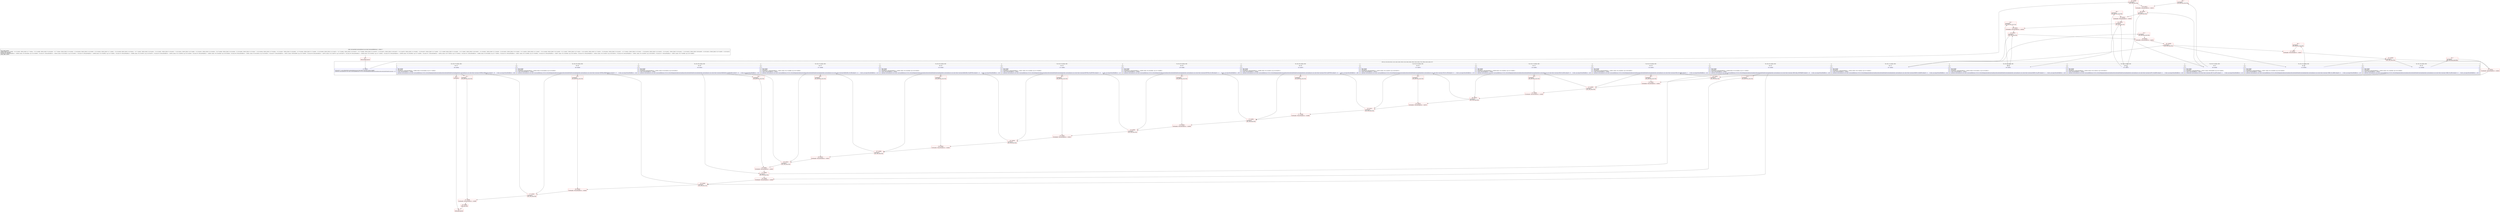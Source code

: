 digraph "CFG forandroidx.constraintlayout.core.state.ConstraintReference.1.\<clinit\>()V" {
subgraph cluster_Region_742098167 {
label = "R(19:1|(1:3)|(1:6)|(1:8)|(1:11)|(1:14)|(1:16)|(1:19)|(1:21)|(1:24)|(1:26)|(1:29)|(1:32)|(1:34)|(1:37)|(1:39)|(1:42)|(1:44)|(1:47))";
node [shape=record,color=blue];
Node_97 [shape=record,label="{97\:\ 0x0000|int[] int[] r0 = new int[androidx.constraintlayout.core.state.State.Constraint.values().length]\landroidx.constraintlayout.core.state.ConstraintReference.C01341.$SwitchMap$androidx$constraintlayout$core$state$State$Constraint = r0\l}"];
subgraph cluster_TryCatchRegion_927897738 {
label = "Try: R(1:3) catches: R(0)";
node [shape=record,color=blue];
subgraph cluster_Region_1366861747 {
label = "R(1:3)";
node [shape=record,color=blue];
Node_98 [shape=record,label="{98\:\ 0x0009|TRY_ENTER\lTRY_LEAVE\lTryCatch #7 \{NoSuchFieldError \-\> 0x0013, blocks: (B:98:0x0009), top: B:167:0x0009 \}\lCatch: NoSuchFieldError \-\> 0x0013\l|r0[androidx.constraintlayout.core.state.State.Constraint.LEFT_TO_LEFT.ordinal()] = 1     \/\/ Catch: java.lang.NoSuchFieldError \-\> L13\l}"];
}
subgraph cluster_Region_344225885 {
label = "R(0) | ExcHandler: NoSuchFieldError \-\> 0x0013\l";
node [shape=record,color=blue];
}
}
subgraph cluster_TryCatchRegion_1937400071 {
label = "Try: R(1:6) catches: R(0)";
node [shape=record,color=blue];
subgraph cluster_Region_479144214 {
label = "R(1:6)";
node [shape=record,color=blue];
Node_101 [shape=record,label="{101\:\ 0x0014|TRY_ENTER\lTRY_LEAVE\lTryCatch #15 \{NoSuchFieldError \-\> 0x0020, blocks: (B:101:0x0014), top: B:183:0x0014 \}\lCatch: NoSuchFieldError \-\> 0x0020\l|androidx.constraintlayout.core.state.ConstraintReference.C01341.$SwitchMap$androidx$constraintlayout$core$state$State$Constraint[androidx.constraintlayout.core.state.State.Constraint.LEFT_TO_RIGHT.ordinal()] = 2     \/\/ Catch: java.lang.NoSuchFieldError \-\> L20\l}"];
}
subgraph cluster_Region_1598453957 {
label = "R(0) | ExcHandler: NoSuchFieldError \-\> 0x0020\l";
node [shape=record,color=blue];
}
}
subgraph cluster_TryCatchRegion_1756870112 {
label = "Try: R(1:8) catches: R(0)";
node [shape=record,color=blue];
subgraph cluster_Region_1214616488 {
label = "R(1:8)";
node [shape=record,color=blue];
Node_104 [shape=record,label="{104\:\ 0x0021|TRY_ENTER\lTRY_LEAVE\lTryCatch #1 \{NoSuchFieldError \-\> 0x002d, blocks: (B:104:0x0021), top: B:155:0x0021 \}\lCatch: NoSuchFieldError \-\> 0x002d\l|androidx.constraintlayout.core.state.ConstraintReference.C01341.$SwitchMap$androidx$constraintlayout$core$state$State$Constraint[androidx.constraintlayout.core.state.State.Constraint.RIGHT_TO_LEFT.ordinal()] = 3     \/\/ Catch: java.lang.NoSuchFieldError \-\> L2d\l}"];
}
subgraph cluster_Region_759682091 {
label = "R(0) | ExcHandler: NoSuchFieldError \-\> 0x002d\l";
node [shape=record,color=blue];
}
}
subgraph cluster_TryCatchRegion_1093337366 {
label = "Try: R(1:11) catches: R(0)";
node [shape=record,color=blue];
subgraph cluster_Region_350663782 {
label = "R(1:11)";
node [shape=record,color=blue];
Node_107 [shape=record,label="{107\:\ 0x002e|TRY_ENTER\lTRY_LEAVE\lTryCatch #11 \{NoSuchFieldError \-\> 0x003a, blocks: (B:107:0x002e), top: B:175:0x002e \}\lCatch: NoSuchFieldError \-\> 0x003a\l|androidx.constraintlayout.core.state.ConstraintReference.C01341.$SwitchMap$androidx$constraintlayout$core$state$State$Constraint[androidx.constraintlayout.core.state.State.Constraint.RIGHT_TO_RIGHT.ordinal()] = 4     \/\/ Catch: java.lang.NoSuchFieldError \-\> L3a\l}"];
}
subgraph cluster_Region_1895472513 {
label = "R(0) | ExcHandler: NoSuchFieldError \-\> 0x003a\l";
node [shape=record,color=blue];
}
}
subgraph cluster_TryCatchRegion_1661987129 {
label = "Try: R(1:14) catches: R(0)";
node [shape=record,color=blue];
subgraph cluster_Region_2058708991 {
label = "R(1:14)";
node [shape=record,color=blue];
Node_110 [shape=record,label="{110\:\ 0x003b|TRY_ENTER\lTRY_LEAVE\lTryCatch #14 \{NoSuchFieldError \-\> 0x0047, blocks: (B:110:0x003b), top: B:181:0x003b \}\lCatch: NoSuchFieldError \-\> 0x0047\l|androidx.constraintlayout.core.state.ConstraintReference.C01341.$SwitchMap$androidx$constraintlayout$core$state$State$Constraint[androidx.constraintlayout.core.state.State.Constraint.START_TO_START.ordinal()] = 5     \/\/ Catch: java.lang.NoSuchFieldError \-\> L47\l}"];
}
subgraph cluster_Region_1540467019 {
label = "R(0) | ExcHandler: NoSuchFieldError \-\> 0x0047\l";
node [shape=record,color=blue];
}
}
subgraph cluster_TryCatchRegion_2145591589 {
label = "Try: R(1:16) catches: R(0)";
node [shape=record,color=blue];
subgraph cluster_Region_1664698817 {
label = "R(1:16)";
node [shape=record,color=blue];
Node_113 [shape=record,label="{113\:\ 0x0048|TRY_ENTER\lTRY_LEAVE\lTryCatch #4 \{NoSuchFieldError \-\> 0x0054, blocks: (B:113:0x0048), top: B:161:0x0048 \}\lCatch: NoSuchFieldError \-\> 0x0054\l|androidx.constraintlayout.core.state.ConstraintReference.C01341.$SwitchMap$androidx$constraintlayout$core$state$State$Constraint[androidx.constraintlayout.core.state.State.Constraint.START_TO_END.ordinal()] = 6     \/\/ Catch: java.lang.NoSuchFieldError \-\> L54\l}"];
}
subgraph cluster_Region_845299910 {
label = "R(0) | ExcHandler: NoSuchFieldError \-\> 0x0054\l";
node [shape=record,color=blue];
}
}
subgraph cluster_TryCatchRegion_1680813104 {
label = "Try: R(1:19) catches: R(0)";
node [shape=record,color=blue];
subgraph cluster_Region_44290969 {
label = "R(1:19)";
node [shape=record,color=blue];
Node_116 [shape=record,label="{116\:\ 0x0055|TRY_ENTER\lTRY_LEAVE\lTryCatch #16 \{NoSuchFieldError \-\> 0x0061, blocks: (B:116:0x0055), top: B:185:0x0055 \}\lCatch: NoSuchFieldError \-\> 0x0061\l|androidx.constraintlayout.core.state.ConstraintReference.C01341.$SwitchMap$androidx$constraintlayout$core$state$State$Constraint[androidx.constraintlayout.core.state.State.Constraint.END_TO_START.ordinal()] = 7     \/\/ Catch: java.lang.NoSuchFieldError \-\> L61\l}"];
}
subgraph cluster_Region_738063693 {
label = "R(0) | ExcHandler: NoSuchFieldError \-\> 0x0061\l";
node [shape=record,color=blue];
}
}
subgraph cluster_TryCatchRegion_196736132 {
label = "Try: R(1:21) catches: R(0)";
node [shape=record,color=blue];
subgraph cluster_Region_376047471 {
label = "R(1:21)";
node [shape=record,color=blue];
Node_119 [shape=record,label="{119\:\ 0x0062|TRY_ENTER\lTRY_LEAVE\lTryCatch #2 \{NoSuchFieldError \-\> 0x006f, blocks: (B:119:0x0062), top: B:157:0x0062 \}\lCatch: NoSuchFieldError \-\> 0x006f\l|androidx.constraintlayout.core.state.ConstraintReference.C01341.$SwitchMap$androidx$constraintlayout$core$state$State$Constraint[androidx.constraintlayout.core.state.State.Constraint.END_TO_END.ordinal()] = 8     \/\/ Catch: java.lang.NoSuchFieldError \-\> L6f\l}"];
}
subgraph cluster_Region_180953376 {
label = "R(0) | ExcHandler: NoSuchFieldError \-\> 0x006f\l";
node [shape=record,color=blue];
}
}
subgraph cluster_TryCatchRegion_1322973865 {
label = "Try: R(1:24) catches: R(0)";
node [shape=record,color=blue];
subgraph cluster_Region_176368162 {
label = "R(1:24)";
node [shape=record,color=blue];
Node_122 [shape=record,label="{122\:\ 0x0070|TRY_ENTER\lTRY_LEAVE\lTryCatch #8 \{NoSuchFieldError \-\> 0x007d, blocks: (B:122:0x0070), top: B:169:0x0070 \}\lCatch: NoSuchFieldError \-\> 0x007d\l|androidx.constraintlayout.core.state.ConstraintReference.C01341.$SwitchMap$androidx$constraintlayout$core$state$State$Constraint[androidx.constraintlayout.core.state.State.Constraint.TOP_TO_TOP.ordinal()] = 9     \/\/ Catch: java.lang.NoSuchFieldError \-\> L7d\l}"];
}
subgraph cluster_Region_1284773218 {
label = "R(0) | ExcHandler: NoSuchFieldError \-\> 0x007d\l";
node [shape=record,color=blue];
}
}
subgraph cluster_TryCatchRegion_261615089 {
label = "Try: R(1:26) catches: R(0)";
node [shape=record,color=blue];
subgraph cluster_Region_377573656 {
label = "R(1:26)";
node [shape=record,color=blue];
Node_125 [shape=record,label="{125\:\ 0x007e|TRY_ENTER\lTRY_LEAVE\lTryCatch #3 \{NoSuchFieldError \-\> 0x008b, blocks: (B:125:0x007e), top: B:159:0x007e \}\lCatch: NoSuchFieldError \-\> 0x008b\l|androidx.constraintlayout.core.state.ConstraintReference.C01341.$SwitchMap$androidx$constraintlayout$core$state$State$Constraint[androidx.constraintlayout.core.state.State.Constraint.TOP_TO_BOTTOM.ordinal()] = 10     \/\/ Catch: java.lang.NoSuchFieldError \-\> L8b\l}"];
}
subgraph cluster_Region_96517072 {
label = "R(0) | ExcHandler: NoSuchFieldError \-\> 0x008b\l";
node [shape=record,color=blue];
}
}
subgraph cluster_TryCatchRegion_1771278607 {
label = "Try: R(1:29) catches: R(0)";
node [shape=record,color=blue];
subgraph cluster_Region_1507529129 {
label = "R(1:29)";
node [shape=record,color=blue];
Node_128 [shape=record,label="{128\:\ 0x008c|TRY_ENTER\lTRY_LEAVE\lTryCatch #10 \{NoSuchFieldError \-\> 0x0099, blocks: (B:128:0x008c), top: B:173:0x008c \}\lCatch: NoSuchFieldError \-\> 0x0099\l|androidx.constraintlayout.core.state.ConstraintReference.C01341.$SwitchMap$androidx$constraintlayout$core$state$State$Constraint[androidx.constraintlayout.core.state.State.Constraint.BOTTOM_TO_TOP.ordinal()] = 11     \/\/ Catch: java.lang.NoSuchFieldError \-\> L99\l}"];
}
subgraph cluster_Region_1171161627 {
label = "R(0) | ExcHandler: NoSuchFieldError \-\> 0x0099\l";
node [shape=record,color=blue];
}
}
subgraph cluster_TryCatchRegion_1162915657 {
label = "Try: R(1:32) catches: R(0)";
node [shape=record,color=blue];
subgraph cluster_Region_809387269 {
label = "R(1:32)";
node [shape=record,color=blue];
Node_131 [shape=record,label="{131\:\ 0x009a|TRY_ENTER\lTRY_LEAVE\lTryCatch #13 \{NoSuchFieldError \-\> 0x00a7, blocks: (B:131:0x009a), top: B:179:0x009a \}\lCatch: NoSuchFieldError \-\> 0x00a7\l|androidx.constraintlayout.core.state.ConstraintReference.C01341.$SwitchMap$androidx$constraintlayout$core$state$State$Constraint[androidx.constraintlayout.core.state.State.Constraint.BOTTOM_TO_BOTTOM.ordinal()] = 12     \/\/ Catch: java.lang.NoSuchFieldError \-\> La7\l}"];
}
subgraph cluster_Region_837377266 {
label = "R(0) | ExcHandler: NoSuchFieldError \-\> 0x00a7\l";
node [shape=record,color=blue];
}
}
subgraph cluster_TryCatchRegion_450190 {
label = "Try: R(1:34) catches: R(0)";
node [shape=record,color=blue];
subgraph cluster_Region_1080824608 {
label = "R(1:34)";
node [shape=record,color=blue];
Node_134 [shape=record,label="{134\:\ 0x00a8|TRY_ENTER\lTRY_LEAVE\lTryCatch #5 \{NoSuchFieldError \-\> 0x00b5, blocks: (B:134:0x00a8), top: B:163:0x00a8 \}\lCatch: NoSuchFieldError \-\> 0x00b5\l|androidx.constraintlayout.core.state.ConstraintReference.C01341.$SwitchMap$androidx$constraintlayout$core$state$State$Constraint[androidx.constraintlayout.core.state.State.Constraint.BASELINE_TO_BOTTOM.ordinal()] = 13     \/\/ Catch: java.lang.NoSuchFieldError \-\> Lb5\l}"];
}
subgraph cluster_Region_37249093 {
label = "R(0) | ExcHandler: NoSuchFieldError \-\> 0x00b5\l";
node [shape=record,color=blue];
}
}
subgraph cluster_TryCatchRegion_2035130940 {
label = "Try: R(1:37) catches: R(0)";
node [shape=record,color=blue];
subgraph cluster_Region_1334440245 {
label = "R(1:37)";
node [shape=record,color=blue];
Node_137 [shape=record,label="{137\:\ 0x00b6|TRY_ENTER\lTRY_LEAVE\lTryCatch #17 \{NoSuchFieldError \-\> 0x00c3, blocks: (B:137:0x00b6), top: B:187:0x00b6 \}\lCatch: NoSuchFieldError \-\> 0x00c3\l|androidx.constraintlayout.core.state.ConstraintReference.C01341.$SwitchMap$androidx$constraintlayout$core$state$State$Constraint[androidx.constraintlayout.core.state.State.Constraint.BASELINE_TO_TOP.ordinal()] = 14     \/\/ Catch: java.lang.NoSuchFieldError \-\> Lc3\l}"];
}
subgraph cluster_Region_1868308215 {
label = "R(0) | ExcHandler: NoSuchFieldError \-\> 0x00c3\l";
node [shape=record,color=blue];
}
}
subgraph cluster_TryCatchRegion_782721297 {
label = "Try: R(1:39) catches: R(0)";
node [shape=record,color=blue];
subgraph cluster_Region_988768955 {
label = "R(1:39)";
node [shape=record,color=blue];
Node_140 [shape=record,label="{140\:\ 0x00c4|TRY_ENTER\lTRY_LEAVE\lTryCatch #6 \{NoSuchFieldError \-\> 0x00d1, blocks: (B:140:0x00c4), top: B:165:0x00c4 \}\lCatch: NoSuchFieldError \-\> 0x00d1\l|androidx.constraintlayout.core.state.ConstraintReference.C01341.$SwitchMap$androidx$constraintlayout$core$state$State$Constraint[androidx.constraintlayout.core.state.State.Constraint.BASELINE_TO_BASELINE.ordinal()] = 15     \/\/ Catch: java.lang.NoSuchFieldError \-\> Ld1\l}"];
}
subgraph cluster_Region_988750986 {
label = "R(0) | ExcHandler: NoSuchFieldError \-\> 0x00d1\l";
node [shape=record,color=blue];
}
}
subgraph cluster_TryCatchRegion_902512262 {
label = "Try: R(1:42) catches: R(0)";
node [shape=record,color=blue];
subgraph cluster_Region_552697543 {
label = "R(1:42)";
node [shape=record,color=blue];
Node_143 [shape=record,label="{143\:\ 0x00d2|TRY_ENTER\lTRY_LEAVE\lTryCatch #9 \{NoSuchFieldError \-\> 0x00df, blocks: (B:143:0x00d2), top: B:171:0x00d2 \}\lCatch: NoSuchFieldError \-\> 0x00df\l|androidx.constraintlayout.core.state.ConstraintReference.C01341.$SwitchMap$androidx$constraintlayout$core$state$State$Constraint[androidx.constraintlayout.core.state.State.Constraint.CIRCULAR_CONSTRAINT.ordinal()] = 16     \/\/ Catch: java.lang.NoSuchFieldError \-\> Ldf\l}"];
}
subgraph cluster_Region_1636459216 {
label = "R(0) | ExcHandler: NoSuchFieldError \-\> 0x00df\l";
node [shape=record,color=blue];
}
}
subgraph cluster_TryCatchRegion_578998559 {
label = "Try: R(1:44) catches: R(0)";
node [shape=record,color=blue];
subgraph cluster_Region_1322382535 {
label = "R(1:44)";
node [shape=record,color=blue];
Node_146 [shape=record,label="{146\:\ 0x00e0|TRY_ENTER\lTRY_LEAVE\lTryCatch #0 \{NoSuchFieldError \-\> 0x00ed, blocks: (B:146:0x00e0), top: B:153:0x00e0 \}\lCatch: NoSuchFieldError \-\> 0x00ed\l|androidx.constraintlayout.core.state.ConstraintReference.C01341.$SwitchMap$androidx$constraintlayout$core$state$State$Constraint[androidx.constraintlayout.core.state.State.Constraint.CENTER_HORIZONTALLY.ordinal()] = 17     \/\/ Catch: java.lang.NoSuchFieldError \-\> Led\l}"];
}
subgraph cluster_Region_1711123612 {
label = "R(0) | ExcHandler: NoSuchFieldError \-\> 0x00ed\l";
node [shape=record,color=blue];
}
}
subgraph cluster_TryCatchRegion_1465110033 {
label = "Try: R(1:47) catches: R(0)";
node [shape=record,color=blue];
subgraph cluster_Region_1676539853 {
label = "R(1:47)";
node [shape=record,color=blue];
Node_149 [shape=record,label="{149\:\ 0x00ee|TRY_ENTER\lTRY_LEAVE\lTryCatch #12 \{NoSuchFieldError \-\> 0x00fb, blocks: (B:149:0x00ee), top: B:177:0x00ee \}\lCatch: NoSuchFieldError \-\> 0x00fb\l|androidx.constraintlayout.core.state.ConstraintReference.C01341.$SwitchMap$androidx$constraintlayout$core$state$State$Constraint[androidx.constraintlayout.core.state.State.Constraint.CENTER_VERTICALLY.ordinal()] = 18     \/\/ Catch: java.lang.NoSuchFieldError \-\> Lfb\l}"];
}
subgraph cluster_Region_584794299 {
label = "R(0) | ExcHandler: NoSuchFieldError \-\> 0x00fb\l";
node [shape=record,color=blue];
}
}
}
subgraph cluster_Region_344225885 {
label = "R(0) | ExcHandler: NoSuchFieldError \-\> 0x0013\l";
node [shape=record,color=blue];
}
subgraph cluster_Region_1598453957 {
label = "R(0) | ExcHandler: NoSuchFieldError \-\> 0x0020\l";
node [shape=record,color=blue];
}
subgraph cluster_Region_759682091 {
label = "R(0) | ExcHandler: NoSuchFieldError \-\> 0x002d\l";
node [shape=record,color=blue];
}
subgraph cluster_Region_1895472513 {
label = "R(0) | ExcHandler: NoSuchFieldError \-\> 0x003a\l";
node [shape=record,color=blue];
}
subgraph cluster_Region_1540467019 {
label = "R(0) | ExcHandler: NoSuchFieldError \-\> 0x0047\l";
node [shape=record,color=blue];
}
subgraph cluster_Region_845299910 {
label = "R(0) | ExcHandler: NoSuchFieldError \-\> 0x0054\l";
node [shape=record,color=blue];
}
subgraph cluster_Region_738063693 {
label = "R(0) | ExcHandler: NoSuchFieldError \-\> 0x0061\l";
node [shape=record,color=blue];
}
subgraph cluster_Region_180953376 {
label = "R(0) | ExcHandler: NoSuchFieldError \-\> 0x006f\l";
node [shape=record,color=blue];
}
subgraph cluster_Region_1284773218 {
label = "R(0) | ExcHandler: NoSuchFieldError \-\> 0x007d\l";
node [shape=record,color=blue];
}
subgraph cluster_Region_96517072 {
label = "R(0) | ExcHandler: NoSuchFieldError \-\> 0x008b\l";
node [shape=record,color=blue];
}
subgraph cluster_Region_1171161627 {
label = "R(0) | ExcHandler: NoSuchFieldError \-\> 0x0099\l";
node [shape=record,color=blue];
}
subgraph cluster_Region_837377266 {
label = "R(0) | ExcHandler: NoSuchFieldError \-\> 0x00a7\l";
node [shape=record,color=blue];
}
subgraph cluster_Region_37249093 {
label = "R(0) | ExcHandler: NoSuchFieldError \-\> 0x00b5\l";
node [shape=record,color=blue];
}
subgraph cluster_Region_1868308215 {
label = "R(0) | ExcHandler: NoSuchFieldError \-\> 0x00c3\l";
node [shape=record,color=blue];
}
subgraph cluster_Region_988750986 {
label = "R(0) | ExcHandler: NoSuchFieldError \-\> 0x00d1\l";
node [shape=record,color=blue];
}
subgraph cluster_Region_1636459216 {
label = "R(0) | ExcHandler: NoSuchFieldError \-\> 0x00df\l";
node [shape=record,color=blue];
}
subgraph cluster_Region_1711123612 {
label = "R(0) | ExcHandler: NoSuchFieldError \-\> 0x00ed\l";
node [shape=record,color=blue];
}
subgraph cluster_Region_584794299 {
label = "R(0) | ExcHandler: NoSuchFieldError \-\> 0x00fb\l";
node [shape=record,color=blue];
}
Node_95 [shape=record,color=red,label="{95\:\ ?|MTH_ENTER_BLOCK\l}"];
Node_167 [shape=record,color=red,label="{167\:\ 0x0009|SYNTHETIC\lEXC_TOP_SPLITTER\l}"];
Node_168 [shape=record,color=red,label="{168\:\ ?|SYNTHETIC\lEXC_BOTTOM_SPLITTER\l}"];
Node_183 [shape=record,color=red,label="{183\:\ 0x0014|SYNTHETIC\lEXC_TOP_SPLITTER\l}"];
Node_155 [shape=record,color=red,label="{155\:\ 0x0021|SYNTHETIC\lEXC_TOP_SPLITTER\l}"];
Node_156 [shape=record,color=red,label="{156\:\ ?|SYNTHETIC\lEXC_BOTTOM_SPLITTER\l}"];
Node_175 [shape=record,color=red,label="{175\:\ 0x002e|SYNTHETIC\lEXC_TOP_SPLITTER\l}"];
Node_176 [shape=record,color=red,label="{176\:\ ?|SYNTHETIC\lEXC_BOTTOM_SPLITTER\l}"];
Node_181 [shape=record,color=red,label="{181\:\ 0x003b|SYNTHETIC\lEXC_TOP_SPLITTER\l}"];
Node_161 [shape=record,color=red,label="{161\:\ 0x0048|SYNTHETIC\lEXC_TOP_SPLITTER\l}"];
Node_162 [shape=record,color=red,label="{162\:\ ?|SYNTHETIC\lEXC_BOTTOM_SPLITTER\l}"];
Node_185 [shape=record,color=red,label="{185\:\ 0x0055|SYNTHETIC\lEXC_TOP_SPLITTER\l}"];
Node_157 [shape=record,color=red,label="{157\:\ 0x0062|SYNTHETIC\lEXC_TOP_SPLITTER\l}"];
Node_158 [shape=record,color=red,label="{158\:\ ?|SYNTHETIC\lEXC_BOTTOM_SPLITTER\l}"];
Node_169 [shape=record,color=red,label="{169\:\ 0x0070|SYNTHETIC\lEXC_TOP_SPLITTER\l}"];
Node_159 [shape=record,color=red,label="{159\:\ 0x007e|SYNTHETIC\lEXC_TOP_SPLITTER\l}"];
Node_160 [shape=record,color=red,label="{160\:\ ?|SYNTHETIC\lEXC_BOTTOM_SPLITTER\l}"];
Node_173 [shape=record,color=red,label="{173\:\ 0x008c|SYNTHETIC\lEXC_TOP_SPLITTER\l}"];
Node_174 [shape=record,color=red,label="{174\:\ ?|SYNTHETIC\lEXC_BOTTOM_SPLITTER\l}"];
Node_179 [shape=record,color=red,label="{179\:\ 0x009a|SYNTHETIC\lEXC_TOP_SPLITTER\l}"];
Node_163 [shape=record,color=red,label="{163\:\ 0x00a8|SYNTHETIC\lEXC_TOP_SPLITTER\l}"];
Node_164 [shape=record,color=red,label="{164\:\ ?|SYNTHETIC\lEXC_BOTTOM_SPLITTER\l}"];
Node_187 [shape=record,color=red,label="{187\:\ 0x00b6|SYNTHETIC\lEXC_TOP_SPLITTER\l}"];
Node_165 [shape=record,color=red,label="{165\:\ 0x00c4|SYNTHETIC\lEXC_TOP_SPLITTER\l}"];
Node_166 [shape=record,color=red,label="{166\:\ ?|SYNTHETIC\lEXC_BOTTOM_SPLITTER\l}"];
Node_171 [shape=record,color=red,label="{171\:\ 0x00d2|SYNTHETIC\lEXC_TOP_SPLITTER\l}"];
Node_153 [shape=record,color=red,label="{153\:\ 0x00e0|SYNTHETIC\lEXC_TOP_SPLITTER\l}"];
Node_154 [shape=record,color=red,label="{154\:\ ?|SYNTHETIC\lEXC_BOTTOM_SPLITTER\l}"];
Node_177 [shape=record,color=red,label="{177\:\ 0x00ee|SYNTHETIC\lEXC_TOP_SPLITTER\l}"];
Node_178 [shape=record,color=red,label="{178\:\ ?|SYNTHETIC\lEXC_BOTTOM_SPLITTER\l}"];
Node_189 [shape=record,color=red,label="{189\:\ ?|SYNTHETIC\l}"];
Node_96 [shape=record,color=red,label="{96\:\ ?|MTH_EXIT_BLOCK\l}"];
Node_151 [shape=record,color=red,label="{151\:\ 0x00fb|ExcHandler: NoSuchFieldError \-\> 0x00fb\l}"];
Node_152 [shape=record,color=red,label="{152\:\ 0x00fc|ORIG_RETURN\l}"];
Node_148 [shape=record,color=red,label="{148\:\ 0x00ed|ExcHandler: NoSuchFieldError \-\> 0x00ed\l}"];
Node_172 [shape=record,color=red,label="{172\:\ ?|SYNTHETIC\lEXC_BOTTOM_SPLITTER\l}"];
Node_145 [shape=record,color=red,label="{145\:\ 0x00df|ExcHandler: NoSuchFieldError \-\> 0x00df\l}"];
Node_142 [shape=record,color=red,label="{142\:\ 0x00d1|ExcHandler: NoSuchFieldError \-\> 0x00d1\l}"];
Node_188 [shape=record,color=red,label="{188\:\ ?|SYNTHETIC\lEXC_BOTTOM_SPLITTER\l}"];
Node_139 [shape=record,color=red,label="{139\:\ 0x00c3|ExcHandler: NoSuchFieldError \-\> 0x00c3\l}"];
Node_136 [shape=record,color=red,label="{136\:\ 0x00b5|ExcHandler: NoSuchFieldError \-\> 0x00b5\l}"];
Node_180 [shape=record,color=red,label="{180\:\ ?|SYNTHETIC\lEXC_BOTTOM_SPLITTER\l}"];
Node_133 [shape=record,color=red,label="{133\:\ 0x00a7|ExcHandler: NoSuchFieldError \-\> 0x00a7\l}"];
Node_130 [shape=record,color=red,label="{130\:\ 0x0099|ExcHandler: NoSuchFieldError \-\> 0x0099\l}"];
Node_127 [shape=record,color=red,label="{127\:\ 0x008b|ExcHandler: NoSuchFieldError \-\> 0x008b\l}"];
Node_170 [shape=record,color=red,label="{170\:\ ?|SYNTHETIC\lEXC_BOTTOM_SPLITTER\l}"];
Node_124 [shape=record,color=red,label="{124\:\ 0x007d|ExcHandler: NoSuchFieldError \-\> 0x007d\l}"];
Node_121 [shape=record,color=red,label="{121\:\ 0x006f|ExcHandler: NoSuchFieldError \-\> 0x006f\l}"];
Node_186 [shape=record,color=red,label="{186\:\ ?|SYNTHETIC\lEXC_BOTTOM_SPLITTER\l}"];
Node_118 [shape=record,color=red,label="{118\:\ 0x0061|ExcHandler: NoSuchFieldError \-\> 0x0061\l}"];
Node_115 [shape=record,color=red,label="{115\:\ 0x0054|ExcHandler: NoSuchFieldError \-\> 0x0054\l}"];
Node_182 [shape=record,color=red,label="{182\:\ ?|SYNTHETIC\lEXC_BOTTOM_SPLITTER\l}"];
Node_112 [shape=record,color=red,label="{112\:\ 0x0047|ExcHandler: NoSuchFieldError \-\> 0x0047\l}"];
Node_109 [shape=record,color=red,label="{109\:\ 0x003a|ExcHandler: NoSuchFieldError \-\> 0x003a\l}"];
Node_106 [shape=record,color=red,label="{106\:\ 0x002d|ExcHandler: NoSuchFieldError \-\> 0x002d\l}"];
Node_184 [shape=record,color=red,label="{184\:\ ?|SYNTHETIC\lEXC_BOTTOM_SPLITTER\l}"];
Node_103 [shape=record,color=red,label="{103\:\ 0x0020|ExcHandler: NoSuchFieldError \-\> 0x0020\l}"];
Node_100 [shape=record,color=red,label="{100\:\ 0x0013|ExcHandler: NoSuchFieldError \-\> 0x0013\l}"];
MethodNode[shape=record,label="{static void androidx.constraintlayout.core.state.ConstraintReference.1.\<clinit\>()  | USE_LINES_HINTS\lCROSS_EDGE: B:151:0x00fb \-\> B:152:0x00fc, CROSS_EDGE: B:177:0x00ee \-\> B:151:0x00fb, CROSS_EDGE: B:146:0x00e0 \-\> B:177:0x00ee, CROSS_EDGE: B:153:0x00e0 \-\> B:148:0x00ed, CROSS_EDGE: B:145:0x00df \-\> B:153:0x00e0, CROSS_EDGE: B:171:0x00d2 \-\> B:145:0x00df, CROSS_EDGE: B:140:0x00c4 \-\> B:171:0x00d2, CROSS_EDGE: B:165:0x00c4 \-\> B:142:0x00d1, CROSS_EDGE: B:139:0x00c3 \-\> B:165:0x00c4, CROSS_EDGE: B:187:0x00b6 \-\> B:139:0x00c3, CROSS_EDGE: B:134:0x00a8 \-\> B:187:0x00b6, CROSS_EDGE: B:163:0x00a8 \-\> B:136:0x00b5, CROSS_EDGE: B:133:0x00a7 \-\> B:163:0x00a8, CROSS_EDGE: B:179:0x009a \-\> B:133:0x00a7, CROSS_EDGE: B:128:0x008c \-\> B:179:0x009a, CROSS_EDGE: B:173:0x008c \-\> B:130:0x0099, CROSS_EDGE: B:125:0x007e \-\> B:173:0x008c, CROSS_EDGE: B:159:0x007e \-\> B:127:0x008b, CROSS_EDGE: B:124:0x007d \-\> B:159:0x007e, CROSS_EDGE: B:169:0x0070 \-\> B:124:0x007d, CROSS_EDGE: B:119:0x0062 \-\> B:169:0x0070, CROSS_EDGE: B:157:0x0062 \-\> B:121:0x006f, CROSS_EDGE: B:118:0x0061 \-\> B:157:0x0062, CROSS_EDGE: B:185:0x0055 \-\> B:118:0x0061, CROSS_EDGE: B:113:0x0048 \-\> B:185:0x0055, CROSS_EDGE: B:161:0x0048 \-\> B:115:0x0054, CROSS_EDGE: B:112:0x0047 \-\> B:161:0x0048, CROSS_EDGE: B:181:0x003b \-\> B:112:0x0047, CROSS_EDGE: B:107:0x002e \-\> B:181:0x003b, CROSS_EDGE: B:175:0x002e \-\> B:109:0x003a, CROSS_EDGE: B:104:0x0021 \-\> B:175:0x002e, CROSS_EDGE: B:155:0x0021 \-\> B:106:0x002d, CROSS_EDGE: B:103:0x0020 \-\> B:155:0x0021, CROSS_EDGE: B:183:0x0014 \-\> B:103:0x0020, CROSS_EDGE: B:98:0x0009 \-\> B:183:0x0014, CROSS_EDGE: B:167:0x0009 \-\> B:100:0x0013\lINLINE_NOT_NEEDED\lTryCatch #0 \{NoSuchFieldError \-\> 0x00ed, blocks: (B:146:0x00e0), top: B:153:0x00e0 \}, TryCatch #1 \{NoSuchFieldError \-\> 0x002d, blocks: (B:104:0x0021), top: B:155:0x0021 \}, TryCatch #2 \{NoSuchFieldError \-\> 0x006f, blocks: (B:119:0x0062), top: B:157:0x0062 \}, TryCatch #3 \{NoSuchFieldError \-\> 0x008b, blocks: (B:125:0x007e), top: B:159:0x007e \}, TryCatch #4 \{NoSuchFieldError \-\> 0x0054, blocks: (B:113:0x0048), top: B:161:0x0048 \}, TryCatch #5 \{NoSuchFieldError \-\> 0x00b5, blocks: (B:134:0x00a8), top: B:163:0x00a8 \}, TryCatch #6 \{NoSuchFieldError \-\> 0x00d1, blocks: (B:140:0x00c4), top: B:165:0x00c4 \}, TryCatch #7 \{NoSuchFieldError \-\> 0x0013, blocks: (B:98:0x0009), top: B:167:0x0009 \}, TryCatch #8 \{NoSuchFieldError \-\> 0x007d, blocks: (B:122:0x0070), top: B:169:0x0070 \}, TryCatch #9 \{NoSuchFieldError \-\> 0x00df, blocks: (B:143:0x00d2), top: B:171:0x00d2 \}, TryCatch #10 \{NoSuchFieldError \-\> 0x0099, blocks: (B:128:0x008c), top: B:173:0x008c \}, TryCatch #11 \{NoSuchFieldError \-\> 0x003a, blocks: (B:107:0x002e), top: B:175:0x002e \}, TryCatch #12 \{NoSuchFieldError \-\> 0x00fb, blocks: (B:149:0x00ee), top: B:177:0x00ee \}, TryCatch #13 \{NoSuchFieldError \-\> 0x00a7, blocks: (B:131:0x009a), top: B:179:0x009a \}, TryCatch #14 \{NoSuchFieldError \-\> 0x0047, blocks: (B:110:0x003b), top: B:181:0x003b \}, TryCatch #15 \{NoSuchFieldError \-\> 0x0020, blocks: (B:101:0x0014), top: B:183:0x0014 \}, TryCatch #16 \{NoSuchFieldError \-\> 0x0061, blocks: (B:116:0x0055), top: B:185:0x0055 \}, TryCatch #17 \{NoSuchFieldError \-\> 0x00c3, blocks: (B:137:0x00b6), top: B:187:0x00b6 \}\lTYPE_VARS: EMPTY\l}"];
MethodNode -> Node_95;Node_97 -> Node_167;
Node_98 -> Node_168;
Node_98 -> Node_183;
Node_101 -> Node_155;
Node_101 -> Node_184;
Node_104 -> Node_156;
Node_104 -> Node_175;
Node_107 -> Node_176;
Node_107 -> Node_181;
Node_110 -> Node_161;
Node_110 -> Node_182;
Node_113 -> Node_162;
Node_113 -> Node_185;
Node_116 -> Node_157;
Node_116 -> Node_186;
Node_119 -> Node_158;
Node_119 -> Node_169;
Node_122 -> Node_159;
Node_122 -> Node_170;
Node_125 -> Node_160;
Node_125 -> Node_173;
Node_128 -> Node_174;
Node_128 -> Node_179;
Node_131 -> Node_163;
Node_131 -> Node_180;
Node_134 -> Node_164;
Node_134 -> Node_187;
Node_137 -> Node_165;
Node_137 -> Node_188;
Node_140 -> Node_166;
Node_140 -> Node_171;
Node_143 -> Node_153;
Node_143 -> Node_172;
Node_146 -> Node_154;
Node_146 -> Node_177;
Node_149 -> Node_178;
Node_149 -> Node_189;
Node_95 -> Node_97;
Node_167 -> Node_98;
Node_167 -> Node_100;
Node_168 -> Node_100;
Node_183 -> Node_101;
Node_183 -> Node_103;
Node_155 -> Node_104;
Node_155 -> Node_106;
Node_156 -> Node_106;
Node_175 -> Node_107;
Node_175 -> Node_109;
Node_176 -> Node_109;
Node_181 -> Node_110;
Node_181 -> Node_112;
Node_161 -> Node_113;
Node_161 -> Node_115;
Node_162 -> Node_115;
Node_185 -> Node_116;
Node_185 -> Node_118;
Node_157 -> Node_119;
Node_157 -> Node_121;
Node_158 -> Node_121;
Node_169 -> Node_122;
Node_169 -> Node_124;
Node_159 -> Node_125;
Node_159 -> Node_127;
Node_160 -> Node_127;
Node_173 -> Node_128;
Node_173 -> Node_130;
Node_174 -> Node_130;
Node_179 -> Node_131;
Node_179 -> Node_133;
Node_163 -> Node_134;
Node_163 -> Node_136;
Node_164 -> Node_136;
Node_187 -> Node_137;
Node_187 -> Node_139;
Node_165 -> Node_140;
Node_165 -> Node_142;
Node_166 -> Node_142;
Node_171 -> Node_143;
Node_171 -> Node_145;
Node_153 -> Node_146;
Node_153 -> Node_148;
Node_154 -> Node_148;
Node_177 -> Node_149;
Node_177 -> Node_151;
Node_178 -> Node_151;
Node_189 -> Node_96;
Node_151 -> Node_152;
Node_152 -> Node_96;
Node_148 -> Node_177;
Node_172 -> Node_145;
Node_145 -> Node_153;
Node_142 -> Node_171;
Node_188 -> Node_139;
Node_139 -> Node_165;
Node_136 -> Node_187;
Node_180 -> Node_133;
Node_133 -> Node_163;
Node_130 -> Node_179;
Node_127 -> Node_173;
Node_170 -> Node_124;
Node_124 -> Node_159;
Node_121 -> Node_169;
Node_186 -> Node_118;
Node_118 -> Node_157;
Node_115 -> Node_185;
Node_182 -> Node_112;
Node_112 -> Node_161;
Node_109 -> Node_181;
Node_106 -> Node_175;
Node_184 -> Node_103;
Node_103 -> Node_155;
Node_100 -> Node_183;
}

